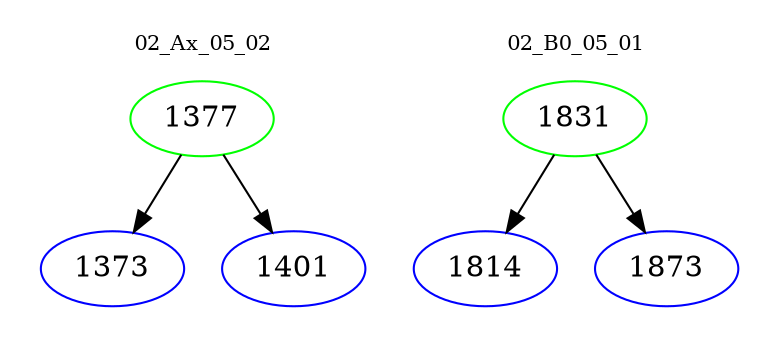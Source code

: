 digraph{
subgraph cluster_0 {
color = white
label = "02_Ax_05_02";
fontsize=10;
T0_1377 [label="1377", color="green"]
T0_1377 -> T0_1373 [color="black"]
T0_1373 [label="1373", color="blue"]
T0_1377 -> T0_1401 [color="black"]
T0_1401 [label="1401", color="blue"]
}
subgraph cluster_1 {
color = white
label = "02_B0_05_01";
fontsize=10;
T1_1831 [label="1831", color="green"]
T1_1831 -> T1_1814 [color="black"]
T1_1814 [label="1814", color="blue"]
T1_1831 -> T1_1873 [color="black"]
T1_1873 [label="1873", color="blue"]
}
}
